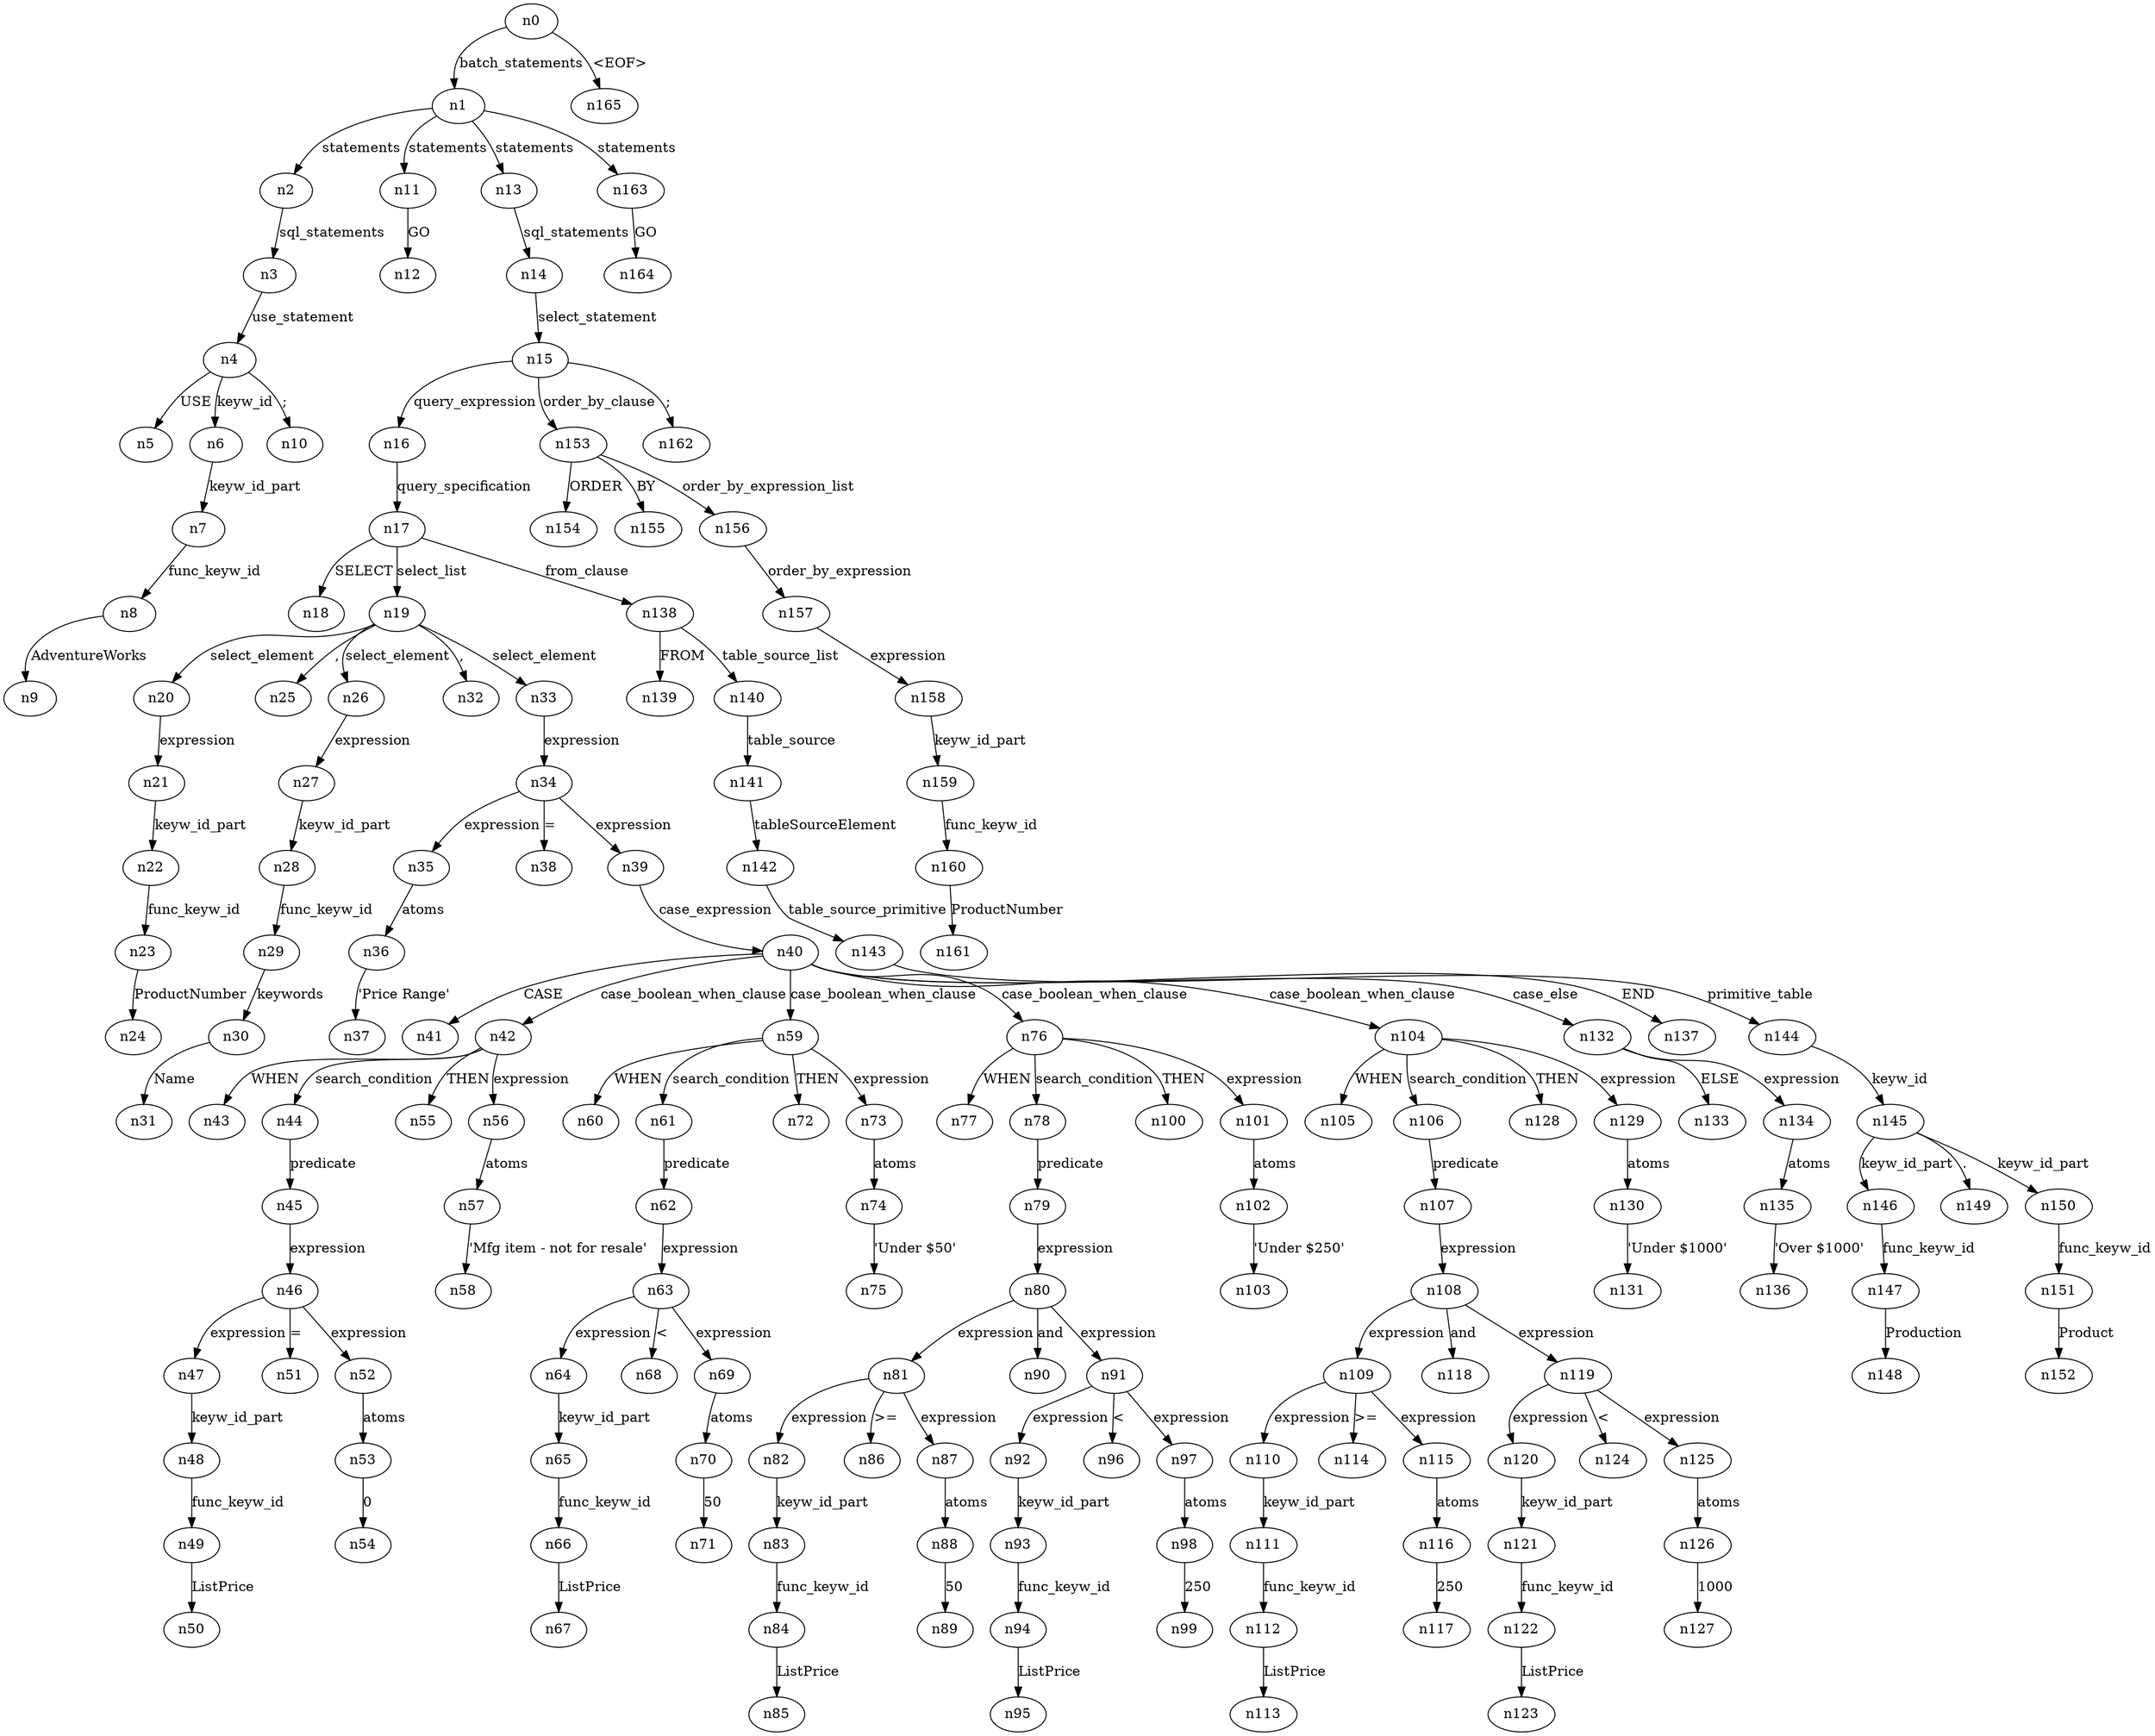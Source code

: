 digraph ParseTree {
  n0 -> n1 [label="batch_statements"];
  n1 -> n2 [label="statements"];
  n2 -> n3 [label="sql_statements"];
  n3 -> n4 [label="use_statement"];
  n4 -> n5 [label="USE"];
  n4 -> n6 [label="keyw_id"];
  n6 -> n7 [label="keyw_id_part"];
  n7 -> n8 [label="func_keyw_id"];
  n8 -> n9 [label="AdventureWorks"];
  n4 -> n10 [label=";"];
  n1 -> n11 [label="statements"];
  n11 -> n12 [label="GO"];
  n1 -> n13 [label="statements"];
  n13 -> n14 [label="sql_statements"];
  n14 -> n15 [label="select_statement"];
  n15 -> n16 [label="query_expression"];
  n16 -> n17 [label="query_specification"];
  n17 -> n18 [label="SELECT"];
  n17 -> n19 [label="select_list"];
  n19 -> n20 [label="select_element"];
  n20 -> n21 [label="expression"];
  n21 -> n22 [label="keyw_id_part"];
  n22 -> n23 [label="func_keyw_id"];
  n23 -> n24 [label="ProductNumber"];
  n19 -> n25 [label=","];
  n19 -> n26 [label="select_element"];
  n26 -> n27 [label="expression"];
  n27 -> n28 [label="keyw_id_part"];
  n28 -> n29 [label="func_keyw_id"];
  n29 -> n30 [label="keywords"];
  n30 -> n31 [label="Name"];
  n19 -> n32 [label=","];
  n19 -> n33 [label="select_element"];
  n33 -> n34 [label="expression"];
  n34 -> n35 [label="expression"];
  n35 -> n36 [label="atoms"];
  n36 -> n37 [label="'Price Range'"];
  n34 -> n38 [label="="];
  n34 -> n39 [label="expression"];
  n39 -> n40 [label="case_expression"];
  n40 -> n41 [label="CASE"];
  n40 -> n42 [label="case_boolean_when_clause"];
  n42 -> n43 [label="WHEN"];
  n42 -> n44 [label="search_condition"];
  n44 -> n45 [label="predicate"];
  n45 -> n46 [label="expression"];
  n46 -> n47 [label="expression"];
  n47 -> n48 [label="keyw_id_part"];
  n48 -> n49 [label="func_keyw_id"];
  n49 -> n50 [label="ListPrice"];
  n46 -> n51 [label="="];
  n46 -> n52 [label="expression"];
  n52 -> n53 [label="atoms"];
  n53 -> n54 [label="0"];
  n42 -> n55 [label="THEN"];
  n42 -> n56 [label="expression"];
  n56 -> n57 [label="atoms"];
  n57 -> n58 [label="'Mfg item - not for resale'"];
  n40 -> n59 [label="case_boolean_when_clause"];
  n59 -> n60 [label="WHEN"];
  n59 -> n61 [label="search_condition"];
  n61 -> n62 [label="predicate"];
  n62 -> n63 [label="expression"];
  n63 -> n64 [label="expression"];
  n64 -> n65 [label="keyw_id_part"];
  n65 -> n66 [label="func_keyw_id"];
  n66 -> n67 [label="ListPrice"];
  n63 -> n68 [label="<"];
  n63 -> n69 [label="expression"];
  n69 -> n70 [label="atoms"];
  n70 -> n71 [label="50"];
  n59 -> n72 [label="THEN"];
  n59 -> n73 [label="expression"];
  n73 -> n74 [label="atoms"];
  n74 -> n75 [label="'Under $50'"];
  n40 -> n76 [label="case_boolean_when_clause"];
  n76 -> n77 [label="WHEN"];
  n76 -> n78 [label="search_condition"];
  n78 -> n79 [label="predicate"];
  n79 -> n80 [label="expression"];
  n80 -> n81 [label="expression"];
  n81 -> n82 [label="expression"];
  n82 -> n83 [label="keyw_id_part"];
  n83 -> n84 [label="func_keyw_id"];
  n84 -> n85 [label="ListPrice"];
  n81 -> n86 [label=">="];
  n81 -> n87 [label="expression"];
  n87 -> n88 [label="atoms"];
  n88 -> n89 [label="50"];
  n80 -> n90 [label="and"];
  n80 -> n91 [label="expression"];
  n91 -> n92 [label="expression"];
  n92 -> n93 [label="keyw_id_part"];
  n93 -> n94 [label="func_keyw_id"];
  n94 -> n95 [label="ListPrice"];
  n91 -> n96 [label="<"];
  n91 -> n97 [label="expression"];
  n97 -> n98 [label="atoms"];
  n98 -> n99 [label="250"];
  n76 -> n100 [label="THEN"];
  n76 -> n101 [label="expression"];
  n101 -> n102 [label="atoms"];
  n102 -> n103 [label="'Under $250'"];
  n40 -> n104 [label="case_boolean_when_clause"];
  n104 -> n105 [label="WHEN"];
  n104 -> n106 [label="search_condition"];
  n106 -> n107 [label="predicate"];
  n107 -> n108 [label="expression"];
  n108 -> n109 [label="expression"];
  n109 -> n110 [label="expression"];
  n110 -> n111 [label="keyw_id_part"];
  n111 -> n112 [label="func_keyw_id"];
  n112 -> n113 [label="ListPrice"];
  n109 -> n114 [label=">="];
  n109 -> n115 [label="expression"];
  n115 -> n116 [label="atoms"];
  n116 -> n117 [label="250"];
  n108 -> n118 [label="and"];
  n108 -> n119 [label="expression"];
  n119 -> n120 [label="expression"];
  n120 -> n121 [label="keyw_id_part"];
  n121 -> n122 [label="func_keyw_id"];
  n122 -> n123 [label="ListPrice"];
  n119 -> n124 [label="<"];
  n119 -> n125 [label="expression"];
  n125 -> n126 [label="atoms"];
  n126 -> n127 [label="1000"];
  n104 -> n128 [label="THEN"];
  n104 -> n129 [label="expression"];
  n129 -> n130 [label="atoms"];
  n130 -> n131 [label="'Under $1000'"];
  n40 -> n132 [label="case_else"];
  n132 -> n133 [label="ELSE"];
  n132 -> n134 [label="expression"];
  n134 -> n135 [label="atoms"];
  n135 -> n136 [label="'Over $1000'"];
  n40 -> n137 [label="END"];
  n17 -> n138 [label="from_clause"];
  n138 -> n139 [label="FROM"];
  n138 -> n140 [label="table_source_list"];
  n140 -> n141 [label="table_source"];
  n141 -> n142 [label="tableSourceElement"];
  n142 -> n143 [label="table_source_primitive"];
  n143 -> n144 [label="primitive_table"];
  n144 -> n145 [label="keyw_id"];
  n145 -> n146 [label="keyw_id_part"];
  n146 -> n147 [label="func_keyw_id"];
  n147 -> n148 [label="Production"];
  n145 -> n149 [label="."];
  n145 -> n150 [label="keyw_id_part"];
  n150 -> n151 [label="func_keyw_id"];
  n151 -> n152 [label="Product"];
  n15 -> n153 [label="order_by_clause"];
  n153 -> n154 [label="ORDER"];
  n153 -> n155 [label="BY"];
  n153 -> n156 [label="order_by_expression_list"];
  n156 -> n157 [label="order_by_expression"];
  n157 -> n158 [label="expression"];
  n158 -> n159 [label="keyw_id_part"];
  n159 -> n160 [label="func_keyw_id"];
  n160 -> n161 [label="ProductNumber"];
  n15 -> n162 [label=";"];
  n1 -> n163 [label="statements"];
  n163 -> n164 [label="GO"];
  n0 -> n165 [label="<EOF>"];
}